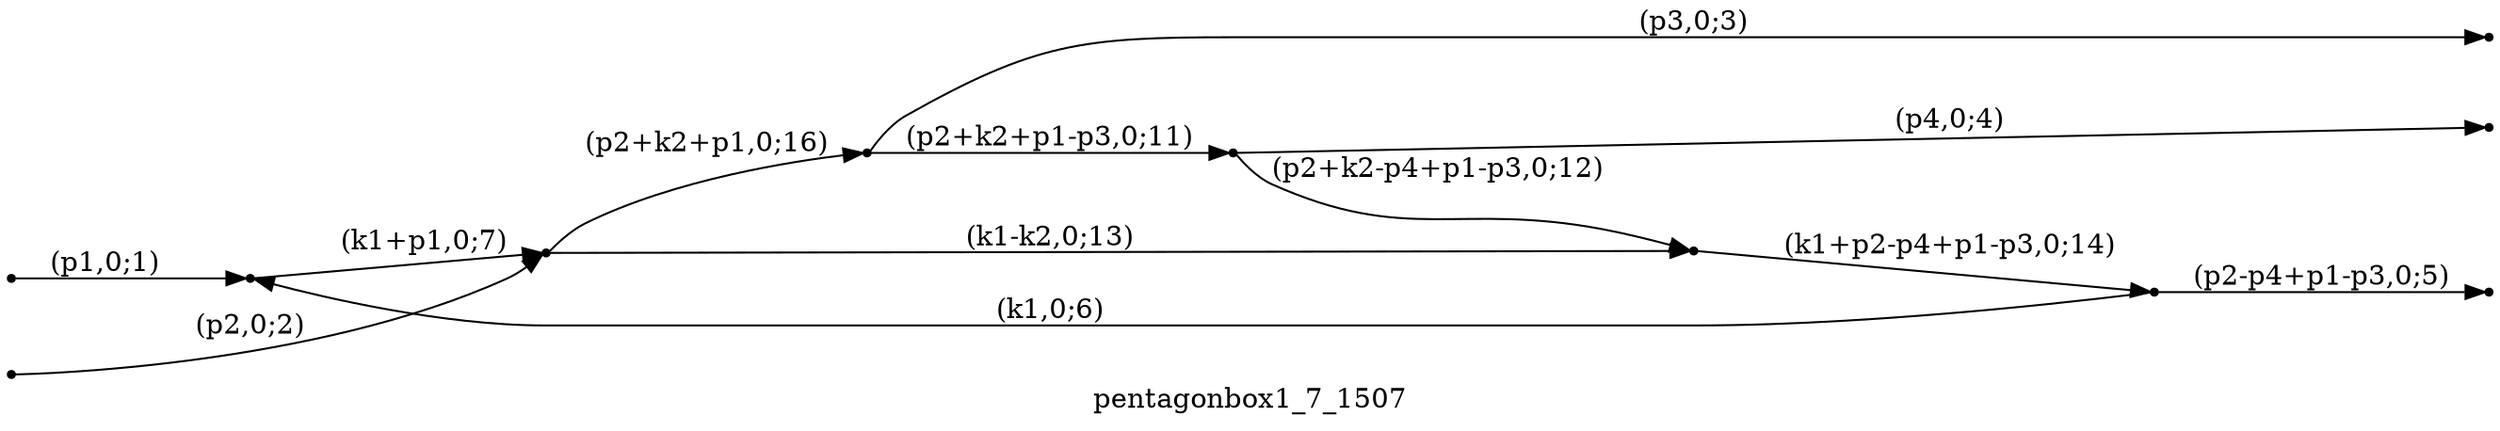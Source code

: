 digraph pentagonbox1_7_1507 {
  label="pentagonbox1_7_1507";
  rankdir="LR";
  subgraph edges {
    -1 -> 2 [label="(p1,0;1)"];
    -2 -> 6 [label="(p2,0;2)"];
    4 -> -3 [label="(p3,0;3)"];
    1 -> -4 [label="(p4,0;4)"];
    5 -> -5 [label="(p2-p4+p1-p3,0;5)"];
    5 -> 2 [label="(k1,0;6)"];
    2 -> 6 [label="(k1+p1,0;7)"];
    4 -> 1 [label="(p2+k2+p1-p3,0;11)"];
    1 -> 3 [label="(p2+k2-p4+p1-p3,0;12)"];
    6 -> 3 [label="(k1-k2,0;13)"];
    3 -> 5 [label="(k1+p2-p4+p1-p3,0;14)"];
    6 -> 4 [label="(p2+k2+p1,0;16)"];
  }
  subgraph incoming { rank="source"; -1; -2; }
  subgraph outgoing { rank="sink"; -3; -4; -5; }
-5 [shape=point];
-4 [shape=point];
-3 [shape=point];
-2 [shape=point];
-1 [shape=point];
1 [shape=point];
2 [shape=point];
3 [shape=point];
4 [shape=point];
5 [shape=point];
6 [shape=point];
}

